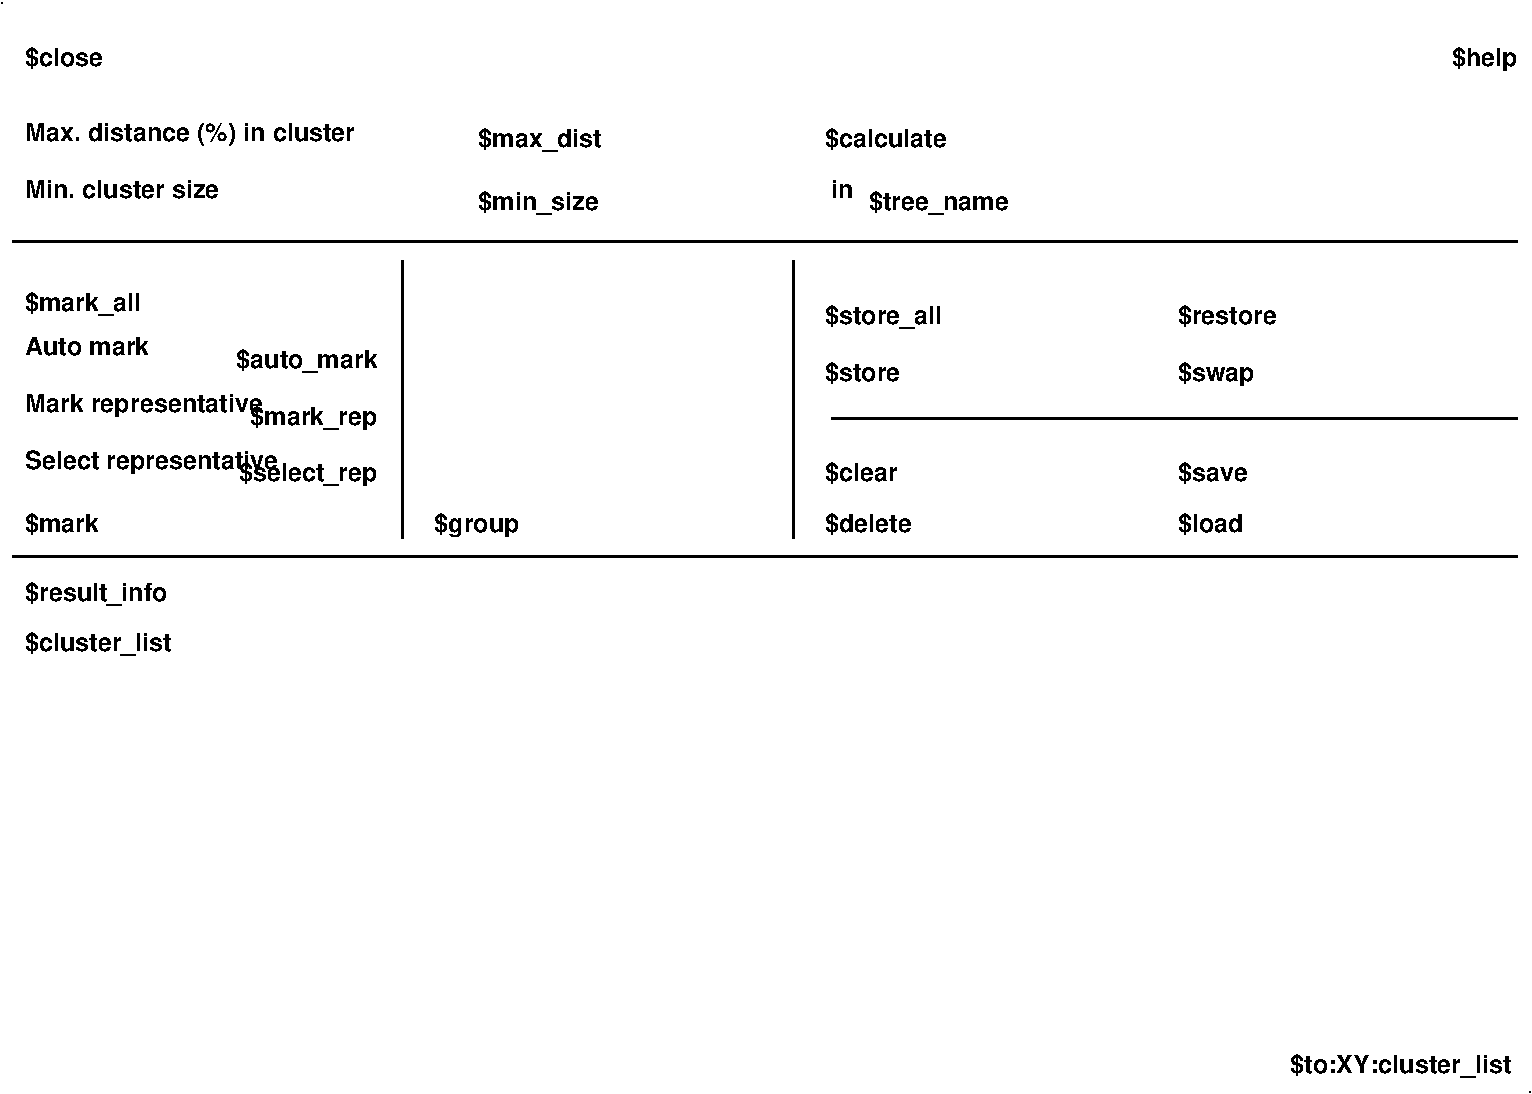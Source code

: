 #FIG 3.2  Produced by xfig version 3.2.5
Landscape
Center
Metric
A4      
100.00
Single
-2
1200 2
6 990 3015 3510 3330
4 0 -1 0 0 18 12 0.0000 4 165 1065 990 3195 Auto mark\001
4 2 -1 0 0 18 12 0.0000 4 225 1215 3510 3285 $auto_mark\001
-6
6 990 3420 3510 3735
4 0 -1 0 0 18 12 0.0000 4 210 2085 990 3600 Mark representative\001
4 2 -1 0 0 18 12 0.0000 4 225 1095 3510 3690 $mark_rep\001
-6
6 990 3825 3510 4140
4 0 -1 0 0 18 12 0.0000 4 210 2205 990 4005 Select representative\001
4 2 -1 0 0 18 12 0.0000 4 225 1200 3510 4095 $select_rep\001
-6
6 9225 2790 10125 4500
4 0 -1 0 0 18 12 0.0000 4 210 870 9225 2970 $restore\001
4 0 -1 0 0 18 12 0.0000 4 225 645 9225 3375 $swap\001
4 0 -1 0 0 18 12 0.0000 4 210 570 9225 4455 $load\001
4 0 -1 0 0 18 12 0.0000 4 210 600 9225 4095 $save\001
-6
2 1 0 1 -1 -1 0 0 -1 0.000 0 0 -1 0 0 1
	 825 675
2 1 0 2 -1 -1 0 0 -1 0.000 0 0 -1 0 0 2
	 3690 2520 3690 4500
2 1 0 2 -1 -1 0 0 -1 0.000 0 0 -1 0 0 2
	 900 4635 11655 4635
2 1 0 2 -1 -1 0 0 -1 0.000 0 0 -1 0 0 2
	 6480 2520 6480 4500
2 1 0 2 -1 -1 0 0 -1 0.000 0 0 -1 0 0 2
	 6750 3645 11655 3645
2 1 0 2 -1 -1 0 0 -1 0.000 0 0 -1 0 0 2
	 900 2385 11655 2385
2 1 0 1 0 7 50 -1 -1 0.000 0 0 -1 0 0 1
	 11745 8460
4 0 -1 0 0 18 12 0.0000 4 225 1035 4230 1710 $max_dist\001
4 0 -1 0 0 18 12 0.0000 4 225 1005 4230 2160 $min_size\001
4 0 -1 0 0 18 12 0.0000 4 210 1050 6705 1710 $calculate\001
4 0 -1 0 0 18 12 0.0000 4 225 1200 7020 2160 $tree_name\001
4 0 -1 0 0 18 12 0.0000 4 165 195 6750 2070 in\001
4 0 -1 0 0 18 12 0.0000 4 210 675 990 1125 $close\001
4 0 -1 0 0 18 12 0.0000 4 225 1230 990 4950 $result_info\001
4 0 -1 0 0 18 12 0.0000 4 225 1275 990 5310 $cluster_list\001
4 0 -1 0 0 18 12 0.0000 4 225 750 3915 4455 $group\001
4 0 -1 0 0 18 12 0.0000 4 210 630 990 4455 $mark\001
4 0 -1 0 0 18 12 0.0000 4 225 990 990 2880 $mark_all\001
4 0 -1 0 0 18 12 0.0000 4 210 660 6705 3375 $store\001
4 0 -1 0 0 18 12 0.0000 4 225 1020 6705 2970 $store_all\001
4 0 -1 0 0 18 12 0.0000 4 210 750 6705 4455 $delete\001
4 0 -1 0 0 18 12 0.0000 4 210 630 6705 4095 $clear\001
4 2 -1 0 0 18 12 0.0000 4 225 1920 11610 8325 $to:XY:cluster_list\001
4 2 -1 0 0 18 12 0.0000 4 225 570 11655 1125 $help\001
4 0 -1 0 0 18 12 0.0000 4 210 2865 990 1665 Max. distance (%) in cluster\001
4 0 -1 0 0 18 12 0.0000 4 165 1680 990 2070 Min. cluster size\001
